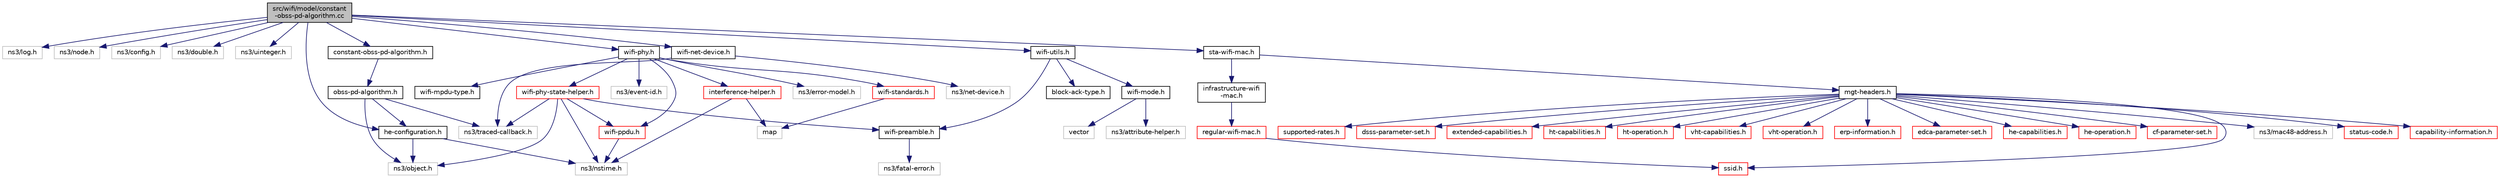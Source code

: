 digraph "src/wifi/model/constant-obss-pd-algorithm.cc"
{
 // LATEX_PDF_SIZE
  edge [fontname="Helvetica",fontsize="10",labelfontname="Helvetica",labelfontsize="10"];
  node [fontname="Helvetica",fontsize="10",shape=record];
  Node1 [label="src/wifi/model/constant\l-obss-pd-algorithm.cc",height=0.2,width=0.4,color="black", fillcolor="grey75", style="filled", fontcolor="black",tooltip=" "];
  Node1 -> Node2 [color="midnightblue",fontsize="10",style="solid",fontname="Helvetica"];
  Node2 [label="ns3/log.h",height=0.2,width=0.4,color="grey75", fillcolor="white", style="filled",tooltip=" "];
  Node1 -> Node3 [color="midnightblue",fontsize="10",style="solid",fontname="Helvetica"];
  Node3 [label="ns3/node.h",height=0.2,width=0.4,color="grey75", fillcolor="white", style="filled",tooltip=" "];
  Node1 -> Node4 [color="midnightblue",fontsize="10",style="solid",fontname="Helvetica"];
  Node4 [label="ns3/config.h",height=0.2,width=0.4,color="grey75", fillcolor="white", style="filled",tooltip=" "];
  Node1 -> Node5 [color="midnightblue",fontsize="10",style="solid",fontname="Helvetica"];
  Node5 [label="ns3/double.h",height=0.2,width=0.4,color="grey75", fillcolor="white", style="filled",tooltip=" "];
  Node1 -> Node6 [color="midnightblue",fontsize="10",style="solid",fontname="Helvetica"];
  Node6 [label="ns3/uinteger.h",height=0.2,width=0.4,color="grey75", fillcolor="white", style="filled",tooltip=" "];
  Node1 -> Node7 [color="midnightblue",fontsize="10",style="solid",fontname="Helvetica"];
  Node7 [label="constant-obss-pd-algorithm.h",height=0.2,width=0.4,color="black", fillcolor="white", style="filled",URL="$constant-obss-pd-algorithm_8h.html",tooltip=" "];
  Node7 -> Node8 [color="midnightblue",fontsize="10",style="solid",fontname="Helvetica"];
  Node8 [label="obss-pd-algorithm.h",height=0.2,width=0.4,color="black", fillcolor="white", style="filled",URL="$obss-pd-algorithm_8h.html",tooltip=" "];
  Node8 -> Node9 [color="midnightblue",fontsize="10",style="solid",fontname="Helvetica"];
  Node9 [label="ns3/object.h",height=0.2,width=0.4,color="grey75", fillcolor="white", style="filled",tooltip=" "];
  Node8 -> Node10 [color="midnightblue",fontsize="10",style="solid",fontname="Helvetica"];
  Node10 [label="ns3/traced-callback.h",height=0.2,width=0.4,color="grey75", fillcolor="white", style="filled",tooltip=" "];
  Node8 -> Node11 [color="midnightblue",fontsize="10",style="solid",fontname="Helvetica"];
  Node11 [label="he-configuration.h",height=0.2,width=0.4,color="black", fillcolor="white", style="filled",URL="$he-configuration_8h.html",tooltip=" "];
  Node11 -> Node9 [color="midnightblue",fontsize="10",style="solid",fontname="Helvetica"];
  Node11 -> Node12 [color="midnightblue",fontsize="10",style="solid",fontname="Helvetica"];
  Node12 [label="ns3/nstime.h",height=0.2,width=0.4,color="grey75", fillcolor="white", style="filled",tooltip=" "];
  Node1 -> Node13 [color="midnightblue",fontsize="10",style="solid",fontname="Helvetica"];
  Node13 [label="sta-wifi-mac.h",height=0.2,width=0.4,color="black", fillcolor="white", style="filled",URL="$sta-wifi-mac_8h.html",tooltip=" "];
  Node13 -> Node14 [color="midnightblue",fontsize="10",style="solid",fontname="Helvetica"];
  Node14 [label="infrastructure-wifi\l-mac.h",height=0.2,width=0.4,color="black", fillcolor="white", style="filled",URL="$infrastructure-wifi-mac_8h.html",tooltip=" "];
  Node14 -> Node15 [color="midnightblue",fontsize="10",style="solid",fontname="Helvetica"];
  Node15 [label="regular-wifi-mac.h",height=0.2,width=0.4,color="red", fillcolor="white", style="filled",URL="$regular-wifi-mac_8h.html",tooltip=" "];
  Node15 -> Node53 [color="midnightblue",fontsize="10",style="solid",fontname="Helvetica"];
  Node53 [label="ssid.h",height=0.2,width=0.4,color="red", fillcolor="white", style="filled",URL="$ssid_8h.html",tooltip=" "];
  Node13 -> Node54 [color="midnightblue",fontsize="10",style="solid",fontname="Helvetica"];
  Node54 [label="mgt-headers.h",height=0.2,width=0.4,color="black", fillcolor="white", style="filled",URL="$mgt-headers_8h.html",tooltip=" "];
  Node54 -> Node24 [color="midnightblue",fontsize="10",style="solid",fontname="Helvetica"];
  Node24 [label="ns3/mac48-address.h",height=0.2,width=0.4,color="grey75", fillcolor="white", style="filled",tooltip=" "];
  Node54 -> Node55 [color="midnightblue",fontsize="10",style="solid",fontname="Helvetica"];
  Node55 [label="status-code.h",height=0.2,width=0.4,color="red", fillcolor="white", style="filled",URL="$status-code_8h.html",tooltip=" "];
  Node54 -> Node57 [color="midnightblue",fontsize="10",style="solid",fontname="Helvetica"];
  Node57 [label="capability-information.h",height=0.2,width=0.4,color="red", fillcolor="white", style="filled",URL="$capability-information_8h.html",tooltip=" "];
  Node54 -> Node58 [color="midnightblue",fontsize="10",style="solid",fontname="Helvetica"];
  Node58 [label="supported-rates.h",height=0.2,width=0.4,color="red", fillcolor="white", style="filled",URL="$supported-rates_8h.html",tooltip=" "];
  Node54 -> Node53 [color="midnightblue",fontsize="10",style="solid",fontname="Helvetica"];
  Node54 -> Node59 [color="midnightblue",fontsize="10",style="solid",fontname="Helvetica"];
  Node59 [label="dsss-parameter-set.h",height=0.2,width=0.4,color="red", fillcolor="white", style="filled",URL="$dsss-parameter-set_8h.html",tooltip=" "];
  Node54 -> Node60 [color="midnightblue",fontsize="10",style="solid",fontname="Helvetica"];
  Node60 [label="extended-capabilities.h",height=0.2,width=0.4,color="red", fillcolor="white", style="filled",URL="$extended-capabilities_8h.html",tooltip=" "];
  Node54 -> Node35 [color="midnightblue",fontsize="10",style="solid",fontname="Helvetica"];
  Node35 [label="ht-capabilities.h",height=0.2,width=0.4,color="red", fillcolor="white", style="filled",URL="$ht-capabilities_8h.html",tooltip=" "];
  Node54 -> Node61 [color="midnightblue",fontsize="10",style="solid",fontname="Helvetica"];
  Node61 [label="ht-operation.h",height=0.2,width=0.4,color="red", fillcolor="white", style="filled",URL="$ht-operation_8h.html",tooltip=" "];
  Node54 -> Node38 [color="midnightblue",fontsize="10",style="solid",fontname="Helvetica"];
  Node38 [label="vht-capabilities.h",height=0.2,width=0.4,color="red", fillcolor="white", style="filled",URL="$vht-capabilities_8h.html",tooltip=" "];
  Node54 -> Node62 [color="midnightblue",fontsize="10",style="solid",fontname="Helvetica"];
  Node62 [label="vht-operation.h",height=0.2,width=0.4,color="red", fillcolor="white", style="filled",URL="$vht-operation_8h.html",tooltip=" "];
  Node54 -> Node63 [color="midnightblue",fontsize="10",style="solid",fontname="Helvetica"];
  Node63 [label="erp-information.h",height=0.2,width=0.4,color="red", fillcolor="white", style="filled",URL="$erp-information_8h.html",tooltip=" "];
  Node54 -> Node64 [color="midnightblue",fontsize="10",style="solid",fontname="Helvetica"];
  Node64 [label="edca-parameter-set.h",height=0.2,width=0.4,color="red", fillcolor="white", style="filled",URL="$edca-parameter-set_8h.html",tooltip=" "];
  Node54 -> Node39 [color="midnightblue",fontsize="10",style="solid",fontname="Helvetica"];
  Node39 [label="he-capabilities.h",height=0.2,width=0.4,color="red", fillcolor="white", style="filled",URL="$he-capabilities_8h.html",tooltip=" "];
  Node54 -> Node65 [color="midnightblue",fontsize="10",style="solid",fontname="Helvetica"];
  Node65 [label="he-operation.h",height=0.2,width=0.4,color="red", fillcolor="white", style="filled",URL="$he-operation_8h.html",tooltip=" "];
  Node54 -> Node66 [color="midnightblue",fontsize="10",style="solid",fontname="Helvetica"];
  Node66 [label="cf-parameter-set.h",height=0.2,width=0.4,color="red", fillcolor="white", style="filled",URL="$cf-parameter-set_8h.html",tooltip=" "];
  Node1 -> Node28 [color="midnightblue",fontsize="10",style="solid",fontname="Helvetica"];
  Node28 [label="wifi-utils.h",height=0.2,width=0.4,color="black", fillcolor="white", style="filled",URL="$wifi-utils_8h.html",tooltip=" "];
  Node28 -> Node29 [color="midnightblue",fontsize="10",style="solid",fontname="Helvetica"];
  Node29 [label="block-ack-type.h",height=0.2,width=0.4,color="black", fillcolor="white", style="filled",URL="$block-ack-type_8h.html",tooltip=" "];
  Node28 -> Node30 [color="midnightblue",fontsize="10",style="solid",fontname="Helvetica"];
  Node30 [label="wifi-preamble.h",height=0.2,width=0.4,color="black", fillcolor="white", style="filled",URL="$wifi-preamble_8h.html",tooltip=" "];
  Node30 -> Node31 [color="midnightblue",fontsize="10",style="solid",fontname="Helvetica"];
  Node31 [label="ns3/fatal-error.h",height=0.2,width=0.4,color="grey75", fillcolor="white", style="filled",tooltip=" "];
  Node28 -> Node25 [color="midnightblue",fontsize="10",style="solid",fontname="Helvetica"];
  Node25 [label="wifi-mode.h",height=0.2,width=0.4,color="black", fillcolor="white", style="filled",URL="$wifi-mode_8h.html",tooltip=" "];
  Node25 -> Node26 [color="midnightblue",fontsize="10",style="solid",fontname="Helvetica"];
  Node26 [label="vector",height=0.2,width=0.4,color="grey75", fillcolor="white", style="filled",tooltip=" "];
  Node25 -> Node27 [color="midnightblue",fontsize="10",style="solid",fontname="Helvetica"];
  Node27 [label="ns3/attribute-helper.h",height=0.2,width=0.4,color="grey75", fillcolor="white", style="filled",tooltip=" "];
  Node1 -> Node68 [color="midnightblue",fontsize="10",style="solid",fontname="Helvetica"];
  Node68 [label="wifi-phy.h",height=0.2,width=0.4,color="black", fillcolor="white", style="filled",URL="$wifi-phy_8h.html",tooltip=" "];
  Node68 -> Node46 [color="midnightblue",fontsize="10",style="solid",fontname="Helvetica"];
  Node46 [label="ns3/event-id.h",height=0.2,width=0.4,color="grey75", fillcolor="white", style="filled",tooltip=" "];
  Node68 -> Node69 [color="midnightblue",fontsize="10",style="solid",fontname="Helvetica"];
  Node69 [label="ns3/error-model.h",height=0.2,width=0.4,color="grey75", fillcolor="white", style="filled",tooltip=" "];
  Node68 -> Node70 [color="midnightblue",fontsize="10",style="solid",fontname="Helvetica"];
  Node70 [label="wifi-mpdu-type.h",height=0.2,width=0.4,color="black", fillcolor="white", style="filled",URL="$wifi-mpdu-type_8h.html",tooltip=" "];
  Node68 -> Node18 [color="midnightblue",fontsize="10",style="solid",fontname="Helvetica"];
  Node18 [label="wifi-standards.h",height=0.2,width=0.4,color="red", fillcolor="white", style="filled",URL="$wifi-standards_8h.html",tooltip=" "];
  Node18 -> Node19 [color="midnightblue",fontsize="10",style="solid",fontname="Helvetica"];
  Node19 [label="map",height=0.2,width=0.4,color="grey75", fillcolor="white", style="filled",tooltip=" "];
  Node68 -> Node71 [color="midnightblue",fontsize="10",style="solid",fontname="Helvetica"];
  Node71 [label="interference-helper.h",height=0.2,width=0.4,color="red", fillcolor="white", style="filled",URL="$interference-helper_8h.html",tooltip=" "];
  Node71 -> Node12 [color="midnightblue",fontsize="10",style="solid",fontname="Helvetica"];
  Node71 -> Node19 [color="midnightblue",fontsize="10",style="solid",fontname="Helvetica"];
  Node68 -> Node78 [color="midnightblue",fontsize="10",style="solid",fontname="Helvetica"];
  Node78 [label="wifi-phy-state-helper.h",height=0.2,width=0.4,color="red", fillcolor="white", style="filled",URL="$wifi-phy-state-helper_8h.html",tooltip=" "];
  Node78 -> Node9 [color="midnightblue",fontsize="10",style="solid",fontname="Helvetica"];
  Node78 -> Node10 [color="midnightblue",fontsize="10",style="solid",fontname="Helvetica"];
  Node78 -> Node12 [color="midnightblue",fontsize="10",style="solid",fontname="Helvetica"];
  Node78 -> Node30 [color="midnightblue",fontsize="10",style="solid",fontname="Helvetica"];
  Node78 -> Node81 [color="midnightblue",fontsize="10",style="solid",fontname="Helvetica"];
  Node81 [label="wifi-ppdu.h",height=0.2,width=0.4,color="red", fillcolor="white", style="filled",URL="$wifi-ppdu_8h.html",tooltip=" "];
  Node81 -> Node12 [color="midnightblue",fontsize="10",style="solid",fontname="Helvetica"];
  Node68 -> Node81 [color="midnightblue",fontsize="10",style="solid",fontname="Helvetica"];
  Node1 -> Node84 [color="midnightblue",fontsize="10",style="solid",fontname="Helvetica"];
  Node84 [label="wifi-net-device.h",height=0.2,width=0.4,color="black", fillcolor="white", style="filled",URL="$wifi-net-device_8h.html",tooltip=" "];
  Node84 -> Node17 [color="midnightblue",fontsize="10",style="solid",fontname="Helvetica"];
  Node17 [label="ns3/net-device.h",height=0.2,width=0.4,color="grey75", fillcolor="white", style="filled",tooltip=" "];
  Node84 -> Node10 [color="midnightblue",fontsize="10",style="solid",fontname="Helvetica"];
  Node1 -> Node11 [color="midnightblue",fontsize="10",style="solid",fontname="Helvetica"];
}

